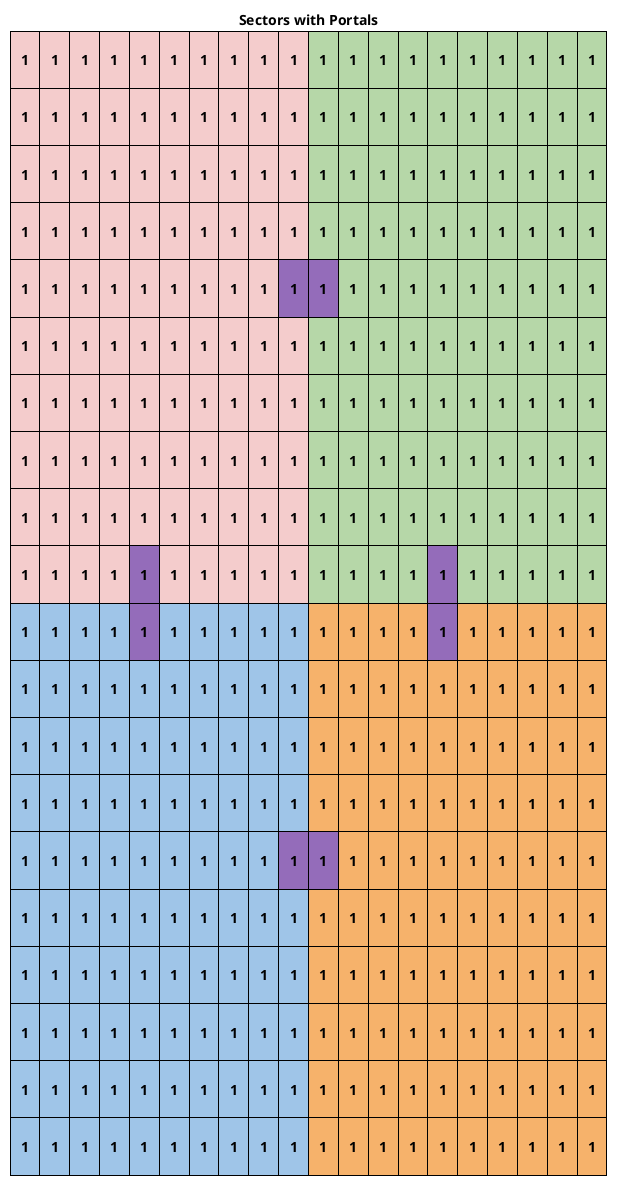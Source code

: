 @startuml sectors_portals

title
Sectors with Portals
|<#f4cccc>\n   1   \n|<#f4cccc>\n   1   \n|<#f4cccc>\n   1   \n|<#f4cccc>\n   1   \n|<#f4cccc>\n   1   \n|<#f4cccc>\n   1   \n|<#f4cccc>\n   1   \n|<#f4cccc>\n   1   \n|<#f4cccc>\n   1   \n|<#f4cccc>\n   1   \n|<#b6d7a8>\n   1   \n|<#b6d7a8>\n   1   \n|<#b6d7a8>\n   1   \n|<#b6d7a8>\n   1   \n|<#b6d7a8>\n   1   \n|<#b6d7a8>\n   1   \n|<#b6d7a8>\n   1   \n|<#b6d7a8>\n   1   \n|<#b6d7a8>\n   1   \n|<#b6d7a8>\n   1   \n|
|<#f4cccc>\n   1   \n|<#f4cccc>\n   1   \n|<#f4cccc>\n   1   \n|<#f4cccc>\n   1   \n|<#f4cccc>\n   1   \n|<#f4cccc>\n   1   \n|<#f4cccc>\n   1   \n|<#f4cccc>\n   1   \n|<#f4cccc>\n   1   \n|<#f4cccc>\n   1   \n|<#b6d7a8>\n   1   \n|<#b6d7a8>\n   1   \n|<#b6d7a8>\n   1   \n|<#b6d7a8>\n   1   \n|<#b6d7a8>\n   1   \n|<#b6d7a8>\n   1   \n|<#b6d7a8>\n   1   \n|<#b6d7a8>\n   1   \n|<#b6d7a8>\n   1   \n|<#b6d7a8>\n   1   \n|
|<#f4cccc>\n   1   \n|<#f4cccc>\n   1   \n|<#f4cccc>\n   1   \n|<#f4cccc>\n   1   \n|<#f4cccc>\n   1   \n|<#f4cccc>\n   1   \n|<#f4cccc>\n   1   \n|<#f4cccc>\n   1   \n|<#f4cccc>\n   1   \n|<#f4cccc>\n   1   \n|<#b6d7a8>\n   1   \n|<#b6d7a8>\n   1   \n|<#b6d7a8>\n   1   \n|<#b6d7a8>\n   1   \n|<#b6d7a8>\n   1   \n|<#b6d7a8>\n   1   \n|<#b6d7a8>\n   1   \n|<#b6d7a8>\n   1   \n|<#b6d7a8>\n   1   \n|<#b6d7a8>\n   1   \n|
|<#f4cccc>\n   1   \n|<#f4cccc>\n   1   \n|<#f4cccc>\n   1   \n|<#f4cccc>\n   1   \n|<#f4cccc>\n   1   \n|<#f4cccc>\n   1   \n|<#f4cccc>\n   1   \n|<#f4cccc>\n   1   \n|<#f4cccc>\n   1   \n|<#f4cccc>\n   1   \n|<#b6d7a8>\n   1   \n|<#b6d7a8>\n   1   \n|<#b6d7a8>\n   1   \n|<#b6d7a8>\n   1   \n|<#b6d7a8>\n   1   \n|<#b6d7a8>\n   1   \n|<#b6d7a8>\n   1   \n|<#b6d7a8>\n   1   \n|<#b6d7a8>\n   1   \n|<#b6d7a8>\n   1   \n|
|<#f4cccc>\n   1   \n|<#f4cccc>\n   1   \n|<#f4cccc>\n   1   \n|<#f4cccc>\n   1   \n|<#f4cccc>\n   1   \n|<#f4cccc>\n   1   \n|<#f4cccc>\n   1   \n|<#f4cccc>\n   1   \n|<#f4cccc>\n   1   \n|<#946cba>\n   1   \n|<#946cba>\n   1   \n|<#b6d7a8>\n   1   \n|<#b6d7a8>\n   1   \n|<#b6d7a8>\n   1   \n|<#b6d7a8>\n   1   \n|<#b6d7a8>\n   1   \n|<#b6d7a8>\n   1   \n|<#b6d7a8>\n   1   \n|<#b6d7a8>\n   1   \n|<#b6d7a8>\n   1   \n|
|<#f4cccc>\n   1   \n|<#f4cccc>\n   1   \n|<#f4cccc>\n   1   \n|<#f4cccc>\n   1   \n|<#f4cccc>\n   1   \n|<#f4cccc>\n   1   \n|<#f4cccc>\n   1   \n|<#f4cccc>\n   1   \n|<#f4cccc>\n   1   \n|<#f4cccc>\n   1   \n|<#b6d7a8>\n   1   \n|<#b6d7a8>\n   1   \n|<#b6d7a8>\n   1   \n|<#b6d7a8>\n   1   \n|<#b6d7a8>\n   1   \n|<#b6d7a8>\n   1   \n|<#b6d7a8>\n   1   \n|<#b6d7a8>\n   1   \n|<#b6d7a8>\n   1   \n|<#b6d7a8>\n   1   \n|
|<#f4cccc>\n   1   \n|<#f4cccc>\n   1   \n|<#f4cccc>\n   1   \n|<#f4cccc>\n   1   \n|<#f4cccc>\n   1   \n|<#f4cccc>\n   1   \n|<#f4cccc>\n   1   \n|<#f4cccc>\n   1   \n|<#f4cccc>\n   1   \n|<#f4cccc>\n   1   \n|<#b6d7a8>\n   1   \n|<#b6d7a8>\n   1   \n|<#b6d7a8>\n   1   \n|<#b6d7a8>\n   1   \n|<#b6d7a8>\n   1   \n|<#b6d7a8>\n   1   \n|<#b6d7a8>\n   1   \n|<#b6d7a8>\n   1   \n|<#b6d7a8>\n   1   \n|<#b6d7a8>\n   1   \n|
|<#f4cccc>\n   1   \n|<#f4cccc>\n   1   \n|<#f4cccc>\n   1   \n|<#f4cccc>\n   1   \n|<#f4cccc>\n   1   \n|<#f4cccc>\n   1   \n|<#f4cccc>\n   1   \n|<#f4cccc>\n   1   \n|<#f4cccc>\n   1   \n|<#f4cccc>\n   1   \n|<#b6d7a8>\n   1   \n|<#b6d7a8>\n   1   \n|<#b6d7a8>\n   1   \n|<#b6d7a8>\n   1   \n|<#b6d7a8>\n   1   \n|<#b6d7a8>\n   1   \n|<#b6d7a8>\n   1   \n|<#b6d7a8>\n   1   \n|<#b6d7a8>\n   1   \n|<#b6d7a8>\n   1   \n|
|<#f4cccc>\n   1   \n|<#f4cccc>\n   1   \n|<#f4cccc>\n   1   \n|<#f4cccc>\n   1   \n|<#f4cccc>\n   1   \n|<#f4cccc>\n   1   \n|<#f4cccc>\n   1   \n|<#f4cccc>\n   1   \n|<#f4cccc>\n   1   \n|<#f4cccc>\n   1   \n|<#b6d7a8>\n   1   \n|<#b6d7a8>\n   1   \n|<#b6d7a8>\n   1   \n|<#b6d7a8>\n   1   \n|<#b6d7a8>\n   1   \n|<#b6d7a8>\n   1   \n|<#b6d7a8>\n   1   \n|<#b6d7a8>\n   1   \n|<#b6d7a8>\n   1   \n|<#b6d7a8>\n   1   \n|
|<#f4cccc>\n   1   \n|<#f4cccc>\n   1   \n|<#f4cccc>\n   1   \n|<#f4cccc>\n   1   \n|<#946cba>\n   1   \n|<#f4cccc>\n   1   \n|<#f4cccc>\n   1   \n|<#f4cccc>\n   1   \n|<#f4cccc>\n   1   \n|<#f4cccc>\n   1   \n|<#b6d7a8>\n   1   \n|<#b6d7a8>\n   1   \n|<#b6d7a8>\n   1   \n|<#b6d7a8>\n   1   \n|<#946cba>\n   1   \n|<#b6d7a8>\n   1   \n|<#b6d7a8>\n   1   \n|<#b6d7a8>\n   1   \n|<#b6d7a8>\n   1   \n|<#b6d7a8>\n   1   \n|
|<#9fc5e8>\n   1   \n|<#9fc5e8>\n   1   \n|<#9fc5e8>\n   1   \n|<#9fc5e8>\n   1   \n|<#946cba>\n   1   \n|<#9fc5e8>\n   1   \n|<#9fc5e8>\n   1   \n|<#9fc5e8>\n   1   \n|<#9fc5e8>\n   1   \n|<#9fc5e8>\n   1   \n|<#f6b26b>\n   1   \n|<#f6b26b>\n   1   \n|<#f6b26b>\n   1   \n|<#f6b26b>\n   1   \n|<#946cba>\n   1   \n|<#f6b26b>\n   1   \n|<#f6b26b>\n   1   \n|<#f6b26b>\n   1   \n|<#f6b26b>\n   1   \n|<#f6b26b>\n   1   \n|
|<#9fc5e8>\n   1   \n|<#9fc5e8>\n   1   \n|<#9fc5e8>\n   1   \n|<#9fc5e8>\n   1   \n|<#9fc5e8>\n   1   \n|<#9fc5e8>\n   1   \n|<#9fc5e8>\n   1   \n|<#9fc5e8>\n   1   \n|<#9fc5e8>\n   1   \n|<#9fc5e8>\n   1   \n|<#f6b26b>\n   1   \n|<#f6b26b>\n   1   \n|<#f6b26b>\n   1   \n|<#f6b26b>\n   1   \n|<#f6b26b>\n   1   \n|<#f6b26b>\n   1   \n|<#f6b26b>\n   1   \n|<#f6b26b>\n   1   \n|<#f6b26b>\n   1   \n|<#f6b26b>\n   1   \n|
|<#9fc5e8>\n   1   \n|<#9fc5e8>\n   1   \n|<#9fc5e8>\n   1   \n|<#9fc5e8>\n   1   \n|<#9fc5e8>\n   1   \n|<#9fc5e8>\n   1   \n|<#9fc5e8>\n   1   \n|<#9fc5e8>\n   1   \n|<#9fc5e8>\n   1   \n|<#9fc5e8>\n   1   \n|<#f6b26b>\n   1   \n|<#f6b26b>\n   1   \n|<#f6b26b>\n   1   \n|<#f6b26b>\n   1   \n|<#f6b26b>\n   1   \n|<#f6b26b>\n   1   \n|<#f6b26b>\n   1   \n|<#f6b26b>\n   1   \n|<#f6b26b>\n   1   \n|<#f6b26b>\n   1   \n|
|<#9fc5e8>\n   1   \n|<#9fc5e8>\n   1   \n|<#9fc5e8>\n   1   \n|<#9fc5e8>\n   1   \n|<#9fc5e8>\n   1   \n|<#9fc5e8>\n   1   \n|<#9fc5e8>\n   1   \n|<#9fc5e8>\n   1   \n|<#9fc5e8>\n   1   \n|<#9fc5e8>\n   1   \n|<#f6b26b>\n   1   \n|<#f6b26b>\n   1   \n|<#f6b26b>\n   1   \n|<#f6b26b>\n   1   \n|<#f6b26b>\n   1   \n|<#f6b26b>\n   1   \n|<#f6b26b>\n   1   \n|<#f6b26b>\n   1   \n|<#f6b26b>\n   1   \n|<#f6b26b>\n   1   \n|
|<#9fc5e8>\n   1   \n|<#9fc5e8>\n   1   \n|<#9fc5e8>\n   1   \n|<#9fc5e8>\n   1   \n|<#9fc5e8>\n   1   \n|<#9fc5e8>\n   1   \n|<#9fc5e8>\n   1   \n|<#9fc5e8>\n   1   \n|<#9fc5e8>\n   1   \n|<#946cba>\n   1   \n|<#946cba>\n   1   \n|<#f6b26b>\n   1   \n|<#f6b26b>\n   1   \n|<#f6b26b>\n   1   \n|<#f6b26b>\n   1   \n|<#f6b26b>\n   1   \n|<#f6b26b>\n   1   \n|<#f6b26b>\n   1   \n|<#f6b26b>\n   1   \n|<#f6b26b>\n   1   \n|
|<#9fc5e8>\n   1   \n|<#9fc5e8>\n   1   \n|<#9fc5e8>\n   1   \n|<#9fc5e8>\n   1   \n|<#9fc5e8>\n   1   \n|<#9fc5e8>\n   1   \n|<#9fc5e8>\n   1   \n|<#9fc5e8>\n   1   \n|<#9fc5e8>\n   1   \n|<#9fc5e8>\n   1   \n|<#f6b26b>\n   1   \n|<#f6b26b>\n   1   \n|<#f6b26b>\n   1   \n|<#f6b26b>\n   1   \n|<#f6b26b>\n   1   \n|<#f6b26b>\n   1   \n|<#f6b26b>\n   1   \n|<#f6b26b>\n   1   \n|<#f6b26b>\n   1   \n|<#f6b26b>\n   1   \n|
|<#9fc5e8>\n   1   \n|<#9fc5e8>\n   1   \n|<#9fc5e8>\n   1   \n|<#9fc5e8>\n   1   \n|<#9fc5e8>\n   1   \n|<#9fc5e8>\n   1   \n|<#9fc5e8>\n   1   \n|<#9fc5e8>\n   1   \n|<#9fc5e8>\n   1   \n|<#9fc5e8>\n   1   \n|<#f6b26b>\n   1   \n|<#f6b26b>\n   1   \n|<#f6b26b>\n   1   \n|<#f6b26b>\n   1   \n|<#f6b26b>\n   1   \n|<#f6b26b>\n   1   \n|<#f6b26b>\n   1   \n|<#f6b26b>\n   1   \n|<#f6b26b>\n   1   \n|<#f6b26b>\n   1   \n|
|<#9fc5e8>\n   1   \n|<#9fc5e8>\n   1   \n|<#9fc5e8>\n   1   \n|<#9fc5e8>\n   1   \n|<#9fc5e8>\n   1   \n|<#9fc5e8>\n   1   \n|<#9fc5e8>\n   1   \n|<#9fc5e8>\n   1   \n|<#9fc5e8>\n   1   \n|<#9fc5e8>\n   1   \n|<#f6b26b>\n   1   \n|<#f6b26b>\n   1   \n|<#f6b26b>\n   1   \n|<#f6b26b>\n   1   \n|<#f6b26b>\n   1   \n|<#f6b26b>\n   1   \n|<#f6b26b>\n   1   \n|<#f6b26b>\n   1   \n|<#f6b26b>\n   1   \n|<#f6b26b>\n   1   \n|
|<#9fc5e8>\n   1   \n|<#9fc5e8>\n   1   \n|<#9fc5e8>\n   1   \n|<#9fc5e8>\n   1   \n|<#9fc5e8>\n   1   \n|<#9fc5e8>\n   1   \n|<#9fc5e8>\n   1   \n|<#9fc5e8>\n   1   \n|<#9fc5e8>\n   1   \n|<#9fc5e8>\n   1   \n|<#f6b26b>\n   1   \n|<#f6b26b>\n   1   \n|<#f6b26b>\n   1   \n|<#f6b26b>\n   1   \n|<#f6b26b>\n   1   \n|<#f6b26b>\n   1   \n|<#f6b26b>\n   1   \n|<#f6b26b>\n   1   \n|<#f6b26b>\n   1   \n|<#f6b26b>\n   1   \n|
|<#9fc5e8>\n   1   \n|<#9fc5e8>\n   1   \n|<#9fc5e8>\n   1   \n|<#9fc5e8>\n   1   \n|<#9fc5e8>\n   1   \n|<#9fc5e8>\n   1   \n|<#9fc5e8>\n   1   \n|<#9fc5e8>\n   1   \n|<#9fc5e8>\n   1   \n|<#9fc5e8>\n   1   \n|<#f6b26b>\n   1   \n|<#f6b26b>\n   1   \n|<#f6b26b>\n   1   \n|<#f6b26b>\n   1   \n|<#f6b26b>\n   1   \n|<#f6b26b>\n   1   \n|<#f6b26b>\n   1   \n|<#f6b26b>\n   1   \n|<#f6b26b>\n   1   \n|<#f6b26b>\n   1   \n|
end title
@enduml
